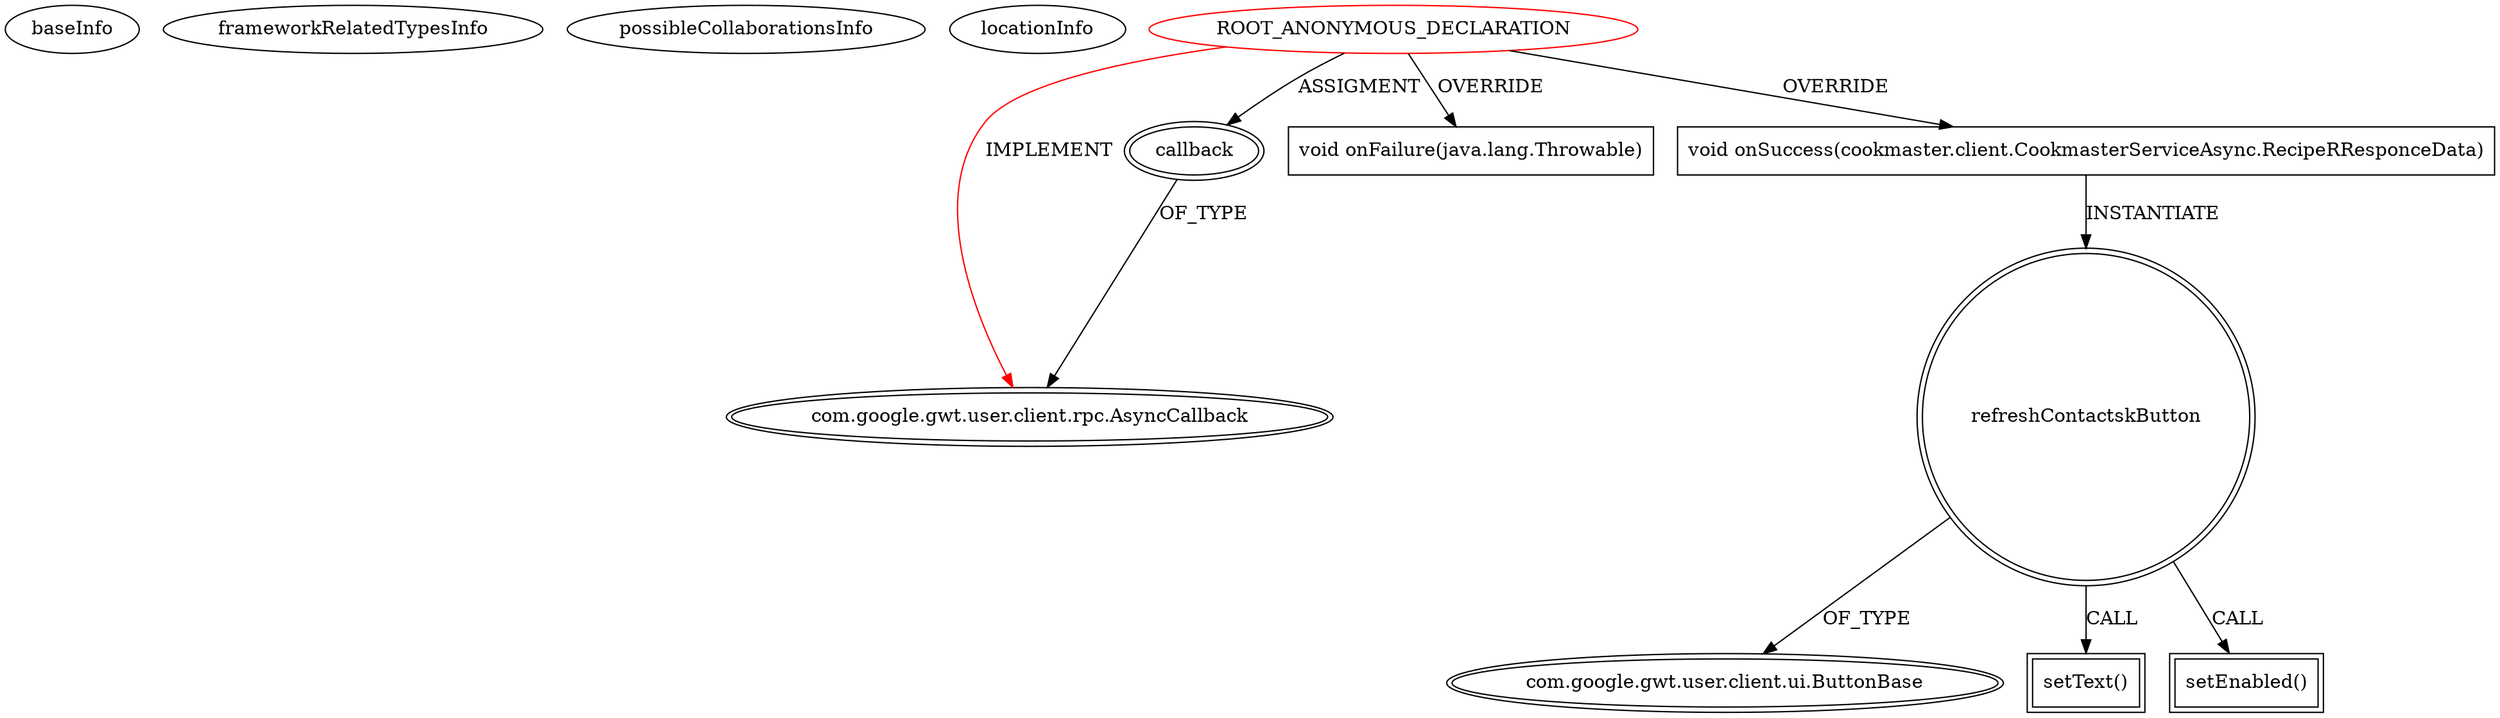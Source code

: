 digraph {
baseInfo[graphId=764,category="extension_graph",isAnonymous=true,possibleRelation=false]
frameworkRelatedTypesInfo[0="com.google.gwt.user.client.rpc.AsyncCallback"]
possibleCollaborationsInfo[]
locationInfo[projectName="avida-cookmaster",filePath="/avida-cookmaster/cookmaster-master/src/cookmaster/client/CookReceipeForm.java",contextSignature="void onClick(com.google.gwt.event.dom.client.ClickEvent)",graphId="764"]
0[label="ROOT_ANONYMOUS_DECLARATION",vertexType="ROOT_ANONYMOUS_DECLARATION",isFrameworkType=false,color=red]
1[label="com.google.gwt.user.client.rpc.AsyncCallback",vertexType="FRAMEWORK_INTERFACE_TYPE",isFrameworkType=true,peripheries=2]
2[label="callback",vertexType="OUTSIDE_VARIABLE_EXPRESION",isFrameworkType=true,peripheries=2]
4[label="void onFailure(java.lang.Throwable)",vertexType="OVERRIDING_METHOD_DECLARATION",isFrameworkType=false,shape=box]
5[label="void onSuccess(cookmaster.client.CookmasterServiceAsync.RecipeRResponceData)",vertexType="OVERRIDING_METHOD_DECLARATION",isFrameworkType=false,shape=box]
6[label="refreshContactskButton",vertexType="VARIABLE_EXPRESION",isFrameworkType=true,peripheries=2,shape=circle]
8[label="com.google.gwt.user.client.ui.ButtonBase",vertexType="FRAMEWORK_CLASS_TYPE",isFrameworkType=true,peripheries=2]
7[label="setText()",vertexType="INSIDE_CALL",isFrameworkType=true,peripheries=2,shape=box]
10[label="setEnabled()",vertexType="INSIDE_CALL",isFrameworkType=true,peripheries=2,shape=box]
0->1[label="IMPLEMENT",color=red]
0->2[label="ASSIGMENT"]
2->1[label="OF_TYPE"]
0->4[label="OVERRIDE"]
0->5[label="OVERRIDE"]
5->6[label="INSTANTIATE"]
6->8[label="OF_TYPE"]
6->7[label="CALL"]
6->10[label="CALL"]
}
